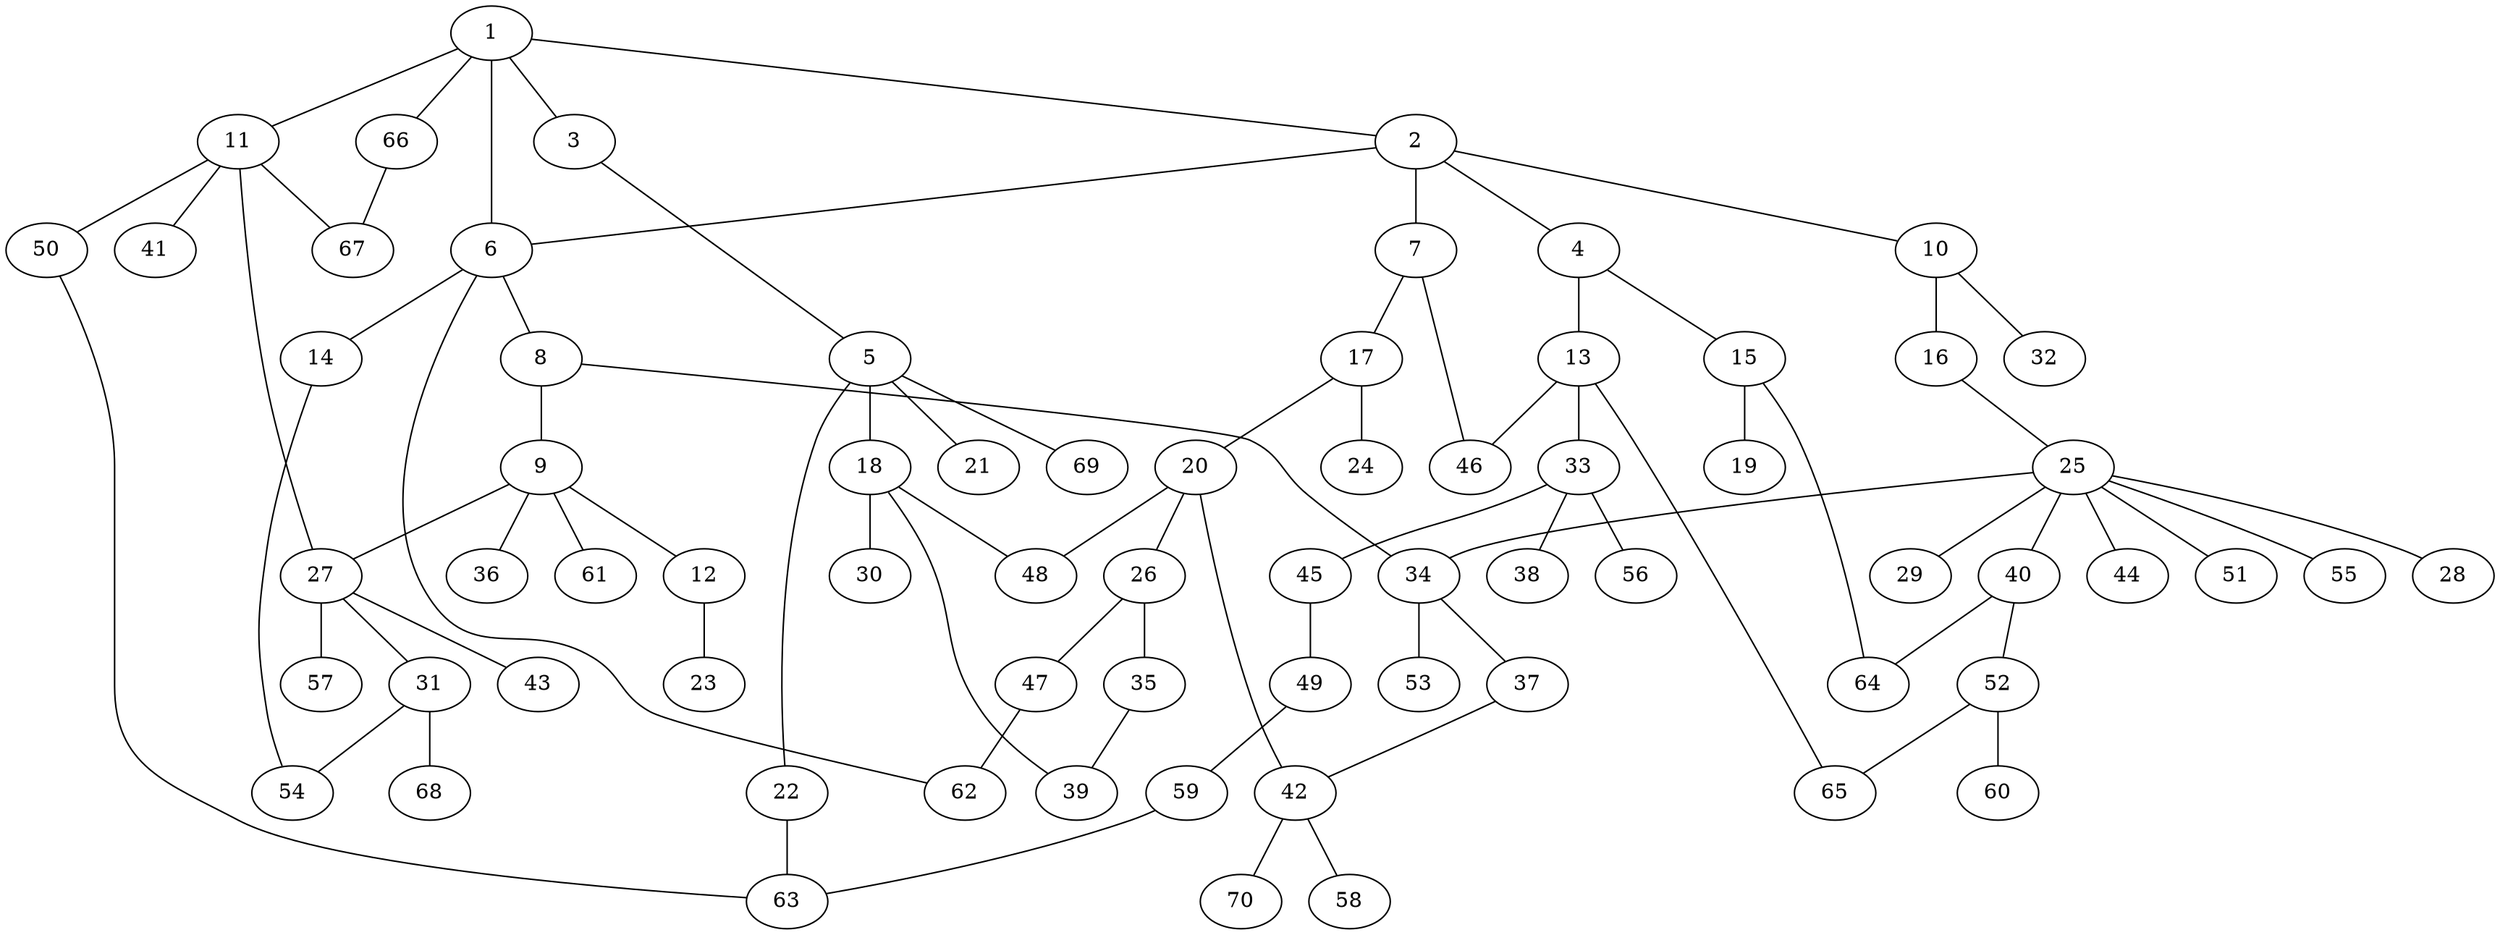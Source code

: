 graph graphname {1--2
1--3
1--6
1--11
1--66
2--4
2--6
2--7
2--10
3--5
4--13
4--15
5--18
5--21
5--22
5--69
6--8
6--14
6--62
7--17
7--46
8--9
8--34
9--12
9--27
9--36
9--61
10--16
10--32
11--27
11--41
11--50
11--67
12--23
13--33
13--46
13--65
14--54
15--19
15--64
16--25
17--20
17--24
18--30
18--39
18--48
20--26
20--42
20--48
22--63
25--28
25--29
25--34
25--40
25--44
25--51
25--55
26--35
26--47
27--31
27--43
27--57
31--54
31--68
33--38
33--45
33--56
34--37
34--53
35--39
37--42
40--52
40--64
42--58
42--70
45--49
47--62
49--59
50--63
52--60
52--65
59--63
66--67
}